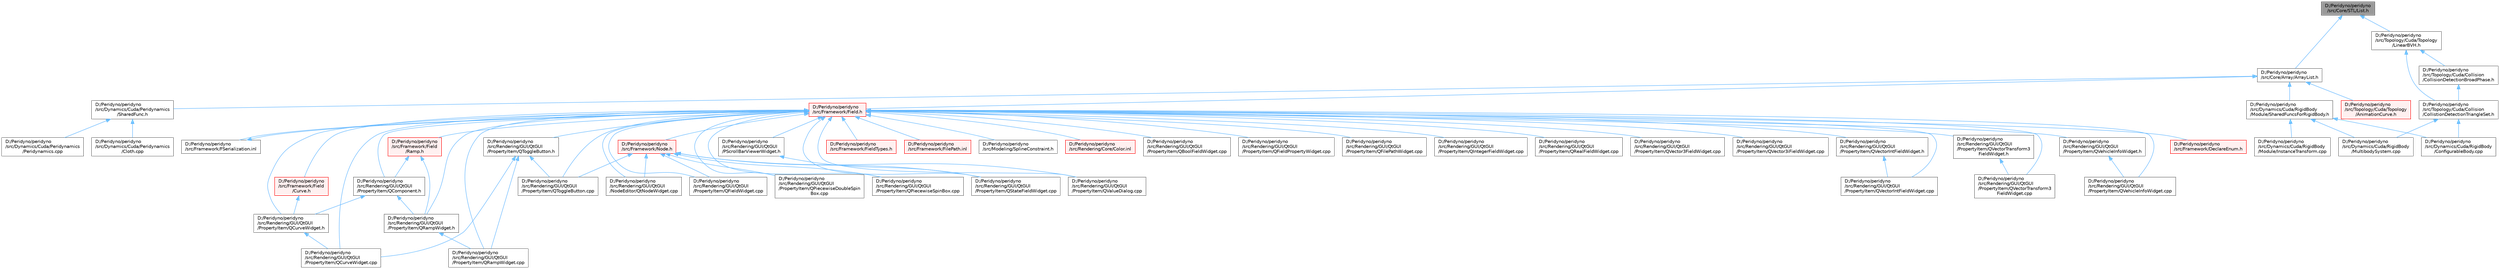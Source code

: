 digraph "D:/Peridyno/peridyno/src/Core/STL/List.h"
{
 // LATEX_PDF_SIZE
  bgcolor="transparent";
  edge [fontname=Helvetica,fontsize=10,labelfontname=Helvetica,labelfontsize=10];
  node [fontname=Helvetica,fontsize=10,shape=box,height=0.2,width=0.4];
  Node1 [id="Node000001",label="D:/Peridyno/peridyno\l/src/Core/STL/List.h",height=0.2,width=0.4,color="gray40", fillcolor="grey60", style="filled", fontcolor="black",tooltip=" "];
  Node1 -> Node2 [id="edge1_Node000001_Node000002",dir="back",color="steelblue1",style="solid",tooltip=" "];
  Node2 [id="Node000002",label="D:/Peridyno/peridyno\l/src/Core/Array/ArrayList.h",height=0.2,width=0.4,color="grey40", fillcolor="white", style="filled",URL="$_array_list_8h.html",tooltip=" "];
  Node2 -> Node3 [id="edge2_Node000002_Node000003",dir="back",color="steelblue1",style="solid",tooltip=" "];
  Node3 [id="Node000003",label="D:/Peridyno/peridyno\l/src/Dynamics/Cuda/Peridynamics\l/SharedFunc.h",height=0.2,width=0.4,color="grey40", fillcolor="white", style="filled",URL="$_shared_func_8h.html",tooltip=" "];
  Node3 -> Node4 [id="edge3_Node000003_Node000004",dir="back",color="steelblue1",style="solid",tooltip=" "];
  Node4 [id="Node000004",label="D:/Peridyno/peridyno\l/src/Dynamics/Cuda/Peridynamics\l/Cloth.cpp",height=0.2,width=0.4,color="grey40", fillcolor="white", style="filled",URL="$_cloth_8cpp.html",tooltip=" "];
  Node3 -> Node5 [id="edge4_Node000003_Node000005",dir="back",color="steelblue1",style="solid",tooltip=" "];
  Node5 [id="Node000005",label="D:/Peridyno/peridyno\l/src/Dynamics/Cuda/Peridynamics\l/Peridynamics.cpp",height=0.2,width=0.4,color="grey40", fillcolor="white", style="filled",URL="$_peridynamics_8cpp.html",tooltip=" "];
  Node2 -> Node6 [id="edge5_Node000002_Node000006",dir="back",color="steelblue1",style="solid",tooltip=" "];
  Node6 [id="Node000006",label="D:/Peridyno/peridyno\l/src/Dynamics/Cuda/RigidBody\l/Module/SharedFuncsForRigidBody.h",height=0.2,width=0.4,color="grey40", fillcolor="white", style="filled",URL="$_shared_funcs_for_rigid_body_8h.html",tooltip=" "];
  Node6 -> Node7 [id="edge6_Node000006_Node000007",dir="back",color="steelblue1",style="solid",tooltip=" "];
  Node7 [id="Node000007",label="D:/Peridyno/peridyno\l/src/Dynamics/Cuda/RigidBody\l/ConfigurableBody.cpp",height=0.2,width=0.4,color="grey40", fillcolor="white", style="filled",URL="$_configurable_body_8cpp.html",tooltip=" "];
  Node6 -> Node8 [id="edge7_Node000006_Node000008",dir="back",color="steelblue1",style="solid",tooltip=" "];
  Node8 [id="Node000008",label="D:/Peridyno/peridyno\l/src/Dynamics/Cuda/RigidBody\l/Module/InstanceTransform.cpp",height=0.2,width=0.4,color="grey40", fillcolor="white", style="filled",URL="$_instance_transform_8cpp.html",tooltip=" "];
  Node6 -> Node9 [id="edge8_Node000006_Node000009",dir="back",color="steelblue1",style="solid",tooltip=" "];
  Node9 [id="Node000009",label="D:/Peridyno/peridyno\l/src/Dynamics/Cuda/RigidBody\l/MultibodySystem.cpp",height=0.2,width=0.4,color="grey40", fillcolor="white", style="filled",URL="$_multibody_system_8cpp.html",tooltip=" "];
  Node2 -> Node10 [id="edge9_Node000002_Node000010",dir="back",color="steelblue1",style="solid",tooltip=" "];
  Node10 [id="Node000010",label="D:/Peridyno/peridyno\l/src/Framework/Field.h",height=0.2,width=0.4,color="red", fillcolor="#FFF0F0", style="filled",URL="$_field_8h.html",tooltip=" "];
  Node10 -> Node11 [id="edge10_Node000010_Node000011",dir="back",color="steelblue1",style="solid",tooltip=" "];
  Node11 [id="Node000011",label="D:/Peridyno/peridyno\l/src/Framework/DeclareEnum.h",height=0.2,width=0.4,color="red", fillcolor="#FFF0F0", style="filled",URL="$_declare_enum_8h.html",tooltip=" "];
  Node10 -> Node589 [id="edge11_Node000010_Node000589",dir="back",color="steelblue1",style="solid",tooltip=" "];
  Node589 [id="Node000589",label="D:/Peridyno/peridyno\l/src/Framework/FSerialization.inl",height=0.2,width=0.4,color="grey40", fillcolor="white", style="filled",URL="$_f_serialization_8inl.html",tooltip=" "];
  Node589 -> Node10 [id="edge12_Node000589_Node000010",dir="back",color="steelblue1",style="solid",tooltip=" "];
  Node10 -> Node590 [id="edge13_Node000010_Node000590",dir="back",color="steelblue1",style="solid",tooltip=" "];
  Node590 [id="Node000590",label="D:/Peridyno/peridyno\l/src/Framework/Field\l/Curve.h",height=0.2,width=0.4,color="red", fillcolor="#FFF0F0", style="filled",URL="$_curve_8h.html",tooltip=" "];
  Node590 -> Node592 [id="edge14_Node000590_Node000592",dir="back",color="steelblue1",style="solid",tooltip=" "];
  Node592 [id="Node000592",label="D:/Peridyno/peridyno\l/src/Rendering/GUI/QtGUI\l/PropertyItem/QCurveWidget.h",height=0.2,width=0.4,color="grey40", fillcolor="white", style="filled",URL="$_q_curve_widget_8h.html",tooltip=" "];
  Node592 -> Node593 [id="edge15_Node000592_Node000593",dir="back",color="steelblue1",style="solid",tooltip=" "];
  Node593 [id="Node000593",label="D:/Peridyno/peridyno\l/src/Rendering/GUI/QtGUI\l/PropertyItem/QCurveWidget.cpp",height=0.2,width=0.4,color="grey40", fillcolor="white", style="filled",URL="$_q_curve_widget_8cpp.html",tooltip=" "];
  Node10 -> Node594 [id="edge16_Node000010_Node000594",dir="back",color="steelblue1",style="solid",tooltip=" "];
  Node594 [id="Node000594",label="D:/Peridyno/peridyno\l/src/Framework/Field\l/Ramp.h",height=0.2,width=0.4,color="red", fillcolor="#FFF0F0", style="filled",URL="$_ramp_8h.html",tooltip=" "];
  Node594 -> Node596 [id="edge17_Node000594_Node000596",dir="back",color="steelblue1",style="solid",tooltip=" "];
  Node596 [id="Node000596",label="D:/Peridyno/peridyno\l/src/Rendering/GUI/QtGUI\l/PropertyItem/QComponent.h",height=0.2,width=0.4,color="grey40", fillcolor="white", style="filled",URL="$_q_component_8h.html",tooltip=" "];
  Node596 -> Node592 [id="edge18_Node000596_Node000592",dir="back",color="steelblue1",style="solid",tooltip=" "];
  Node596 -> Node597 [id="edge19_Node000596_Node000597",dir="back",color="steelblue1",style="solid",tooltip=" "];
  Node597 [id="Node000597",label="D:/Peridyno/peridyno\l/src/Rendering/GUI/QtGUI\l/PropertyItem/QRampWidget.h",height=0.2,width=0.4,color="grey40", fillcolor="white", style="filled",URL="$_q_ramp_widget_8h.html",tooltip=" "];
  Node597 -> Node598 [id="edge20_Node000597_Node000598",dir="back",color="steelblue1",style="solid",tooltip=" "];
  Node598 [id="Node000598",label="D:/Peridyno/peridyno\l/src/Rendering/GUI/QtGUI\l/PropertyItem/QRampWidget.cpp",height=0.2,width=0.4,color="grey40", fillcolor="white", style="filled",URL="$_q_ramp_widget_8cpp.html",tooltip=" "];
  Node594 -> Node597 [id="edge21_Node000594_Node000597",dir="back",color="steelblue1",style="solid",tooltip=" "];
  Node10 -> Node599 [id="edge22_Node000010_Node000599",dir="back",color="steelblue1",style="solid",tooltip=" "];
  Node599 [id="Node000599",label="D:/Peridyno/peridyno\l/src/Framework/FieldTypes.h",height=0.2,width=0.4,color="red", fillcolor="#FFF0F0", style="filled",URL="$_field_types_8h.html",tooltip=" "];
  Node10 -> Node600 [id="edge23_Node000010_Node000600",dir="back",color="steelblue1",style="solid",tooltip=" "];
  Node600 [id="Node000600",label="D:/Peridyno/peridyno\l/src/Framework/FilePath.inl",height=0.2,width=0.4,color="red", fillcolor="#FFF0F0", style="filled",URL="$_file_path_8inl.html",tooltip=" "];
  Node10 -> Node266 [id="edge24_Node000010_Node000266",dir="back",color="steelblue1",style="solid",tooltip=" "];
  Node266 [id="Node000266",label="D:/Peridyno/peridyno\l/src/Framework/Node.h",height=0.2,width=0.4,color="red", fillcolor="#FFF0F0", style="filled",URL="$_node_8h.html",tooltip=" "];
  Node266 -> Node440 [id="edge25_Node000266_Node000440",dir="back",color="steelblue1",style="solid",tooltip=" "];
  Node440 [id="Node000440",label="D:/Peridyno/peridyno\l/src/Rendering/GUI/QtGUI\l/NodeEditor/QtNodeWidget.cpp",height=0.2,width=0.4,color="grey40", fillcolor="white", style="filled",URL="$_qt_node_widget_8cpp.html",tooltip=" "];
  Node266 -> Node224 [id="edge26_Node000266_Node000224",dir="back",color="steelblue1",style="solid",tooltip=" "];
  Node224 [id="Node000224",label="D:/Peridyno/peridyno\l/src/Rendering/GUI/QtGUI\l/PropertyItem/QFieldWidget.cpp",height=0.2,width=0.4,color="grey40", fillcolor="white", style="filled",URL="$_q_field_widget_8cpp.html",tooltip=" "];
  Node266 -> Node225 [id="edge27_Node000266_Node000225",dir="back",color="steelblue1",style="solid",tooltip=" "];
  Node225 [id="Node000225",label="D:/Peridyno/peridyno\l/src/Rendering/GUI/QtGUI\l/PropertyItem/QPiecewiseDoubleSpin\lBox.cpp",height=0.2,width=0.4,color="grey40", fillcolor="white", style="filled",URL="$_q_piecewise_double_spin_box_8cpp.html",tooltip=" "];
  Node266 -> Node226 [id="edge28_Node000266_Node000226",dir="back",color="steelblue1",style="solid",tooltip=" "];
  Node226 [id="Node000226",label="D:/Peridyno/peridyno\l/src/Rendering/GUI/QtGUI\l/PropertyItem/QPiecewiseSpinBox.cpp",height=0.2,width=0.4,color="grey40", fillcolor="white", style="filled",URL="$_q_piecewise_spin_box_8cpp.html",tooltip=" "];
  Node266 -> Node442 [id="edge29_Node000266_Node000442",dir="back",color="steelblue1",style="solid",tooltip=" "];
  Node442 [id="Node000442",label="D:/Peridyno/peridyno\l/src/Rendering/GUI/QtGUI\l/PropertyItem/QStateFieldWidget.cpp",height=0.2,width=0.4,color="grey40", fillcolor="white", style="filled",URL="$_q_state_field_widget_8cpp.html",tooltip=" "];
  Node266 -> Node227 [id="edge30_Node000266_Node000227",dir="back",color="steelblue1",style="solid",tooltip=" "];
  Node227 [id="Node000227",label="D:/Peridyno/peridyno\l/src/Rendering/GUI/QtGUI\l/PropertyItem/QToggleButton.cpp",height=0.2,width=0.4,color="grey40", fillcolor="white", style="filled",URL="$_q_toggle_button_8cpp.html",tooltip=" "];
  Node266 -> Node228 [id="edge31_Node000266_Node000228",dir="back",color="steelblue1",style="solid",tooltip=" "];
  Node228 [id="Node000228",label="D:/Peridyno/peridyno\l/src/Rendering/GUI/QtGUI\l/PropertyItem/QValueDialog.cpp",height=0.2,width=0.4,color="grey40", fillcolor="white", style="filled",URL="$_q_value_dialog_8cpp.html",tooltip=" "];
  Node10 -> Node415 [id="edge32_Node000010_Node000415",dir="back",color="steelblue1",style="solid",tooltip=" "];
  Node415 [id="Node000415",label="D:/Peridyno/peridyno\l/src/Modeling/SplineConstraint.h",height=0.2,width=0.4,color="grey40", fillcolor="white", style="filled",URL="$_spline_constraint_8h.html",tooltip=" "];
  Node10 -> Node636 [id="edge33_Node000010_Node000636",dir="back",color="steelblue1",style="solid",tooltip=" "];
  Node636 [id="Node000636",label="D:/Peridyno/peridyno\l/src/Rendering/Core/Color.inl",height=0.2,width=0.4,color="red", fillcolor="#FFF0F0", style="filled",URL="$_color_8inl.html",tooltip=" "];
  Node10 -> Node440 [id="edge34_Node000010_Node000440",dir="back",color="steelblue1",style="solid",tooltip=" "];
  Node10 -> Node501 [id="edge35_Node000010_Node000501",dir="back",color="steelblue1",style="solid",tooltip=" "];
  Node501 [id="Node000501",label="D:/Peridyno/peridyno\l/src/Rendering/GUI/QtGUI\l/PScrollBarViewerWidget.h",height=0.2,width=0.4,color="grey40", fillcolor="white", style="filled",URL="$_p_scroll_bar_viewer_widget_8h.html",tooltip=" "];
  Node501 -> Node442 [id="edge36_Node000501_Node000442",dir="back",color="steelblue1",style="solid",tooltip=" "];
  Node10 -> Node606 [id="edge37_Node000010_Node000606",dir="back",color="steelblue1",style="solid",tooltip=" "];
  Node606 [id="Node000606",label="D:/Peridyno/peridyno\l/src/Rendering/GUI/QtGUI\l/PropertyItem/QBoolFieldWidget.cpp",height=0.2,width=0.4,color="grey40", fillcolor="white", style="filled",URL="$_q_bool_field_widget_8cpp.html",tooltip=" "];
  Node10 -> Node596 [id="edge38_Node000010_Node000596",dir="back",color="steelblue1",style="solid",tooltip=" "];
  Node10 -> Node593 [id="edge39_Node000010_Node000593",dir="back",color="steelblue1",style="solid",tooltip=" "];
  Node10 -> Node592 [id="edge40_Node000010_Node000592",dir="back",color="steelblue1",style="solid",tooltip=" "];
  Node10 -> Node611 [id="edge41_Node000010_Node000611",dir="back",color="steelblue1",style="solid",tooltip=" "];
  Node611 [id="Node000611",label="D:/Peridyno/peridyno\l/src/Rendering/GUI/QtGUI\l/PropertyItem/QFieldPropertyWidget.cpp",height=0.2,width=0.4,color="grey40", fillcolor="white", style="filled",URL="$_q_field_property_widget_8cpp.html",tooltip=" "];
  Node10 -> Node224 [id="edge42_Node000010_Node000224",dir="back",color="steelblue1",style="solid",tooltip=" "];
  Node10 -> Node613 [id="edge43_Node000010_Node000613",dir="back",color="steelblue1",style="solid",tooltip=" "];
  Node613 [id="Node000613",label="D:/Peridyno/peridyno\l/src/Rendering/GUI/QtGUI\l/PropertyItem/QFilePathWidget.cpp",height=0.2,width=0.4,color="grey40", fillcolor="white", style="filled",URL="$_q_file_path_widget_8cpp.html",tooltip=" "];
  Node10 -> Node615 [id="edge44_Node000010_Node000615",dir="back",color="steelblue1",style="solid",tooltip=" "];
  Node615 [id="Node000615",label="D:/Peridyno/peridyno\l/src/Rendering/GUI/QtGUI\l/PropertyItem/QIntegerFieldWidget.cpp",height=0.2,width=0.4,color="grey40", fillcolor="white", style="filled",URL="$_q_integer_field_widget_8cpp.html",tooltip=" "];
  Node10 -> Node225 [id="edge45_Node000010_Node000225",dir="back",color="steelblue1",style="solid",tooltip=" "];
  Node10 -> Node226 [id="edge46_Node000010_Node000226",dir="back",color="steelblue1",style="solid",tooltip=" "];
  Node10 -> Node598 [id="edge47_Node000010_Node000598",dir="back",color="steelblue1",style="solid",tooltip=" "];
  Node10 -> Node597 [id="edge48_Node000010_Node000597",dir="back",color="steelblue1",style="solid",tooltip=" "];
  Node10 -> Node617 [id="edge49_Node000010_Node000617",dir="back",color="steelblue1",style="solid",tooltip=" "];
  Node617 [id="Node000617",label="D:/Peridyno/peridyno\l/src/Rendering/GUI/QtGUI\l/PropertyItem/QRealFieldWidget.cpp",height=0.2,width=0.4,color="grey40", fillcolor="white", style="filled",URL="$_q_real_field_widget_8cpp.html",tooltip=" "];
  Node10 -> Node442 [id="edge50_Node000010_Node000442",dir="back",color="steelblue1",style="solid",tooltip=" "];
  Node10 -> Node227 [id="edge51_Node000010_Node000227",dir="back",color="steelblue1",style="solid",tooltip=" "];
  Node10 -> Node619 [id="edge52_Node000010_Node000619",dir="back",color="steelblue1",style="solid",tooltip=" "];
  Node619 [id="Node000619",label="D:/Peridyno/peridyno\l/src/Rendering/GUI/QtGUI\l/PropertyItem/QToggleButton.h",height=0.2,width=0.4,color="grey40", fillcolor="white", style="filled",URL="$_q_toggle_button_8h.html",tooltip=" "];
  Node619 -> Node593 [id="edge53_Node000619_Node000593",dir="back",color="steelblue1",style="solid",tooltip=" "];
  Node619 -> Node598 [id="edge54_Node000619_Node000598",dir="back",color="steelblue1",style="solid",tooltip=" "];
  Node619 -> Node227 [id="edge55_Node000619_Node000227",dir="back",color="steelblue1",style="solid",tooltip=" "];
  Node10 -> Node228 [id="edge56_Node000010_Node000228",dir="back",color="steelblue1",style="solid",tooltip=" "];
  Node10 -> Node621 [id="edge57_Node000010_Node000621",dir="back",color="steelblue1",style="solid",tooltip=" "];
  Node621 [id="Node000621",label="D:/Peridyno/peridyno\l/src/Rendering/GUI/QtGUI\l/PropertyItem/QVector3FieldWidget.cpp",height=0.2,width=0.4,color="grey40", fillcolor="white", style="filled",URL="$_q_vector3_field_widget_8cpp.html",tooltip=" "];
  Node10 -> Node623 [id="edge58_Node000010_Node000623",dir="back",color="steelblue1",style="solid",tooltip=" "];
  Node623 [id="Node000623",label="D:/Peridyno/peridyno\l/src/Rendering/GUI/QtGUI\l/PropertyItem/QVector3iFieldWidget.cpp",height=0.2,width=0.4,color="grey40", fillcolor="white", style="filled",URL="$_q_vector3i_field_widget_8cpp.html",tooltip=" "];
  Node10 -> Node625 [id="edge59_Node000010_Node000625",dir="back",color="steelblue1",style="solid",tooltip=" "];
  Node625 [id="Node000625",label="D:/Peridyno/peridyno\l/src/Rendering/GUI/QtGUI\l/PropertyItem/QVectorIntFieldWidget.cpp",height=0.2,width=0.4,color="grey40", fillcolor="white", style="filled",URL="$_q_vector_int_field_widget_8cpp.html",tooltip=" "];
  Node10 -> Node624 [id="edge60_Node000010_Node000624",dir="back",color="steelblue1",style="solid",tooltip=" "];
  Node624 [id="Node000624",label="D:/Peridyno/peridyno\l/src/Rendering/GUI/QtGUI\l/PropertyItem/QVectorIntFieldWidget.h",height=0.2,width=0.4,color="grey40", fillcolor="white", style="filled",URL="$_q_vector_int_field_widget_8h.html",tooltip=" "];
  Node624 -> Node625 [id="edge61_Node000624_Node000625",dir="back",color="steelblue1",style="solid",tooltip=" "];
  Node10 -> Node627 [id="edge62_Node000010_Node000627",dir="back",color="steelblue1",style="solid",tooltip=" "];
  Node627 [id="Node000627",label="D:/Peridyno/peridyno\l/src/Rendering/GUI/QtGUI\l/PropertyItem/QVectorTransform3\lFieldWidget.cpp",height=0.2,width=0.4,color="grey40", fillcolor="white", style="filled",URL="$_q_vector_transform3_field_widget_8cpp.html",tooltip=" "];
  Node10 -> Node626 [id="edge63_Node000010_Node000626",dir="back",color="steelblue1",style="solid",tooltip=" "];
  Node626 [id="Node000626",label="D:/Peridyno/peridyno\l/src/Rendering/GUI/QtGUI\l/PropertyItem/QVectorTransform3\lFieldWidget.h",height=0.2,width=0.4,color="grey40", fillcolor="white", style="filled",URL="$_q_vector_transform3_field_widget_8h.html",tooltip=" "];
  Node626 -> Node627 [id="edge64_Node000626_Node000627",dir="back",color="steelblue1",style="solid",tooltip=" "];
  Node10 -> Node629 [id="edge65_Node000010_Node000629",dir="back",color="steelblue1",style="solid",tooltip=" "];
  Node629 [id="Node000629",label="D:/Peridyno/peridyno\l/src/Rendering/GUI/QtGUI\l/PropertyItem/QVehicleInfoWidget.cpp",height=0.2,width=0.4,color="grey40", fillcolor="white", style="filled",URL="$_q_vehicle_info_widget_8cpp.html",tooltip=" "];
  Node10 -> Node628 [id="edge66_Node000010_Node000628",dir="back",color="steelblue1",style="solid",tooltip=" "];
  Node628 [id="Node000628",label="D:/Peridyno/peridyno\l/src/Rendering/GUI/QtGUI\l/PropertyItem/QVehicleInfoWidget.h",height=0.2,width=0.4,color="grey40", fillcolor="white", style="filled",URL="$_q_vehicle_info_widget_8h.html",tooltip=" "];
  Node628 -> Node629 [id="edge67_Node000628_Node000629",dir="back",color="steelblue1",style="solid",tooltip=" "];
  Node2 -> Node649 [id="edge68_Node000002_Node000649",dir="back",color="steelblue1",style="solid",tooltip=" "];
  Node649 [id="Node000649",label="D:/Peridyno/peridyno\l/src/Topology/Cuda/Topology\l/AnimationCurve.h",height=0.2,width=0.4,color="red", fillcolor="#FFF0F0", style="filled",URL="$_animation_curve_8h.html",tooltip=" "];
  Node1 -> Node651 [id="edge69_Node000001_Node000651",dir="back",color="steelblue1",style="solid",tooltip=" "];
  Node651 [id="Node000651",label="D:/Peridyno/peridyno\l/src/Topology/Cuda/Topology\l/LinearBVH.h",height=0.2,width=0.4,color="grey40", fillcolor="white", style="filled",URL="$_linear_b_v_h_8h.html",tooltip=" "];
  Node651 -> Node103 [id="edge70_Node000651_Node000103",dir="back",color="steelblue1",style="solid",tooltip=" "];
  Node103 [id="Node000103",label="D:/Peridyno/peridyno\l/src/Topology/Cuda/Collision\l/CollisionDetectionBroadPhase.h",height=0.2,width=0.4,color="grey40", fillcolor="white", style="filled",URL="$_cuda_2_collision_2_collision_detection_broad_phase_8h.html",tooltip=" "];
  Node103 -> Node104 [id="edge71_Node000103_Node000104",dir="back",color="steelblue1",style="solid",tooltip=" "];
  Node104 [id="Node000104",label="D:/Peridyno/peridyno\l/src/Topology/Cuda/Collision\l/CollistionDetectionTriangleSet.h",height=0.2,width=0.4,color="grey40", fillcolor="white", style="filled",URL="$_collistion_detection_triangle_set_8h.html",tooltip=" "];
  Node104 -> Node7 [id="edge72_Node000104_Node000007",dir="back",color="steelblue1",style="solid",tooltip=" "];
  Node104 -> Node9 [id="edge73_Node000104_Node000009",dir="back",color="steelblue1",style="solid",tooltip=" "];
  Node651 -> Node104 [id="edge74_Node000651_Node000104",dir="back",color="steelblue1",style="solid",tooltip=" "];
}
